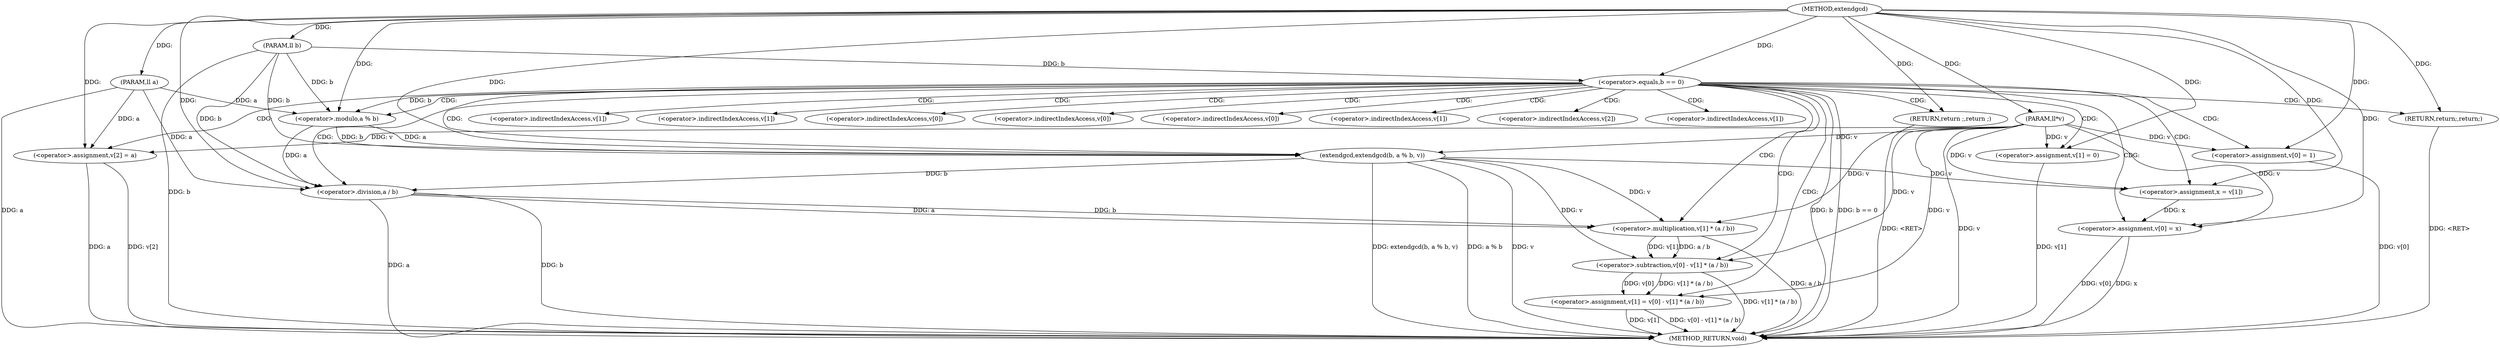 digraph "extendgcd" {  
"1000922" [label = "(METHOD,extendgcd)" ]
"1000981" [label = "(METHOD_RETURN,void)" ]
"1000923" [label = "(PARAM,ll a)" ]
"1000924" [label = "(PARAM,ll b)" ]
"1000925" [label = "(PARAM,ll*v)" ]
"1000948" [label = "(extendgcd,extendgcd(b, a % b, v))" ]
"1000955" [label = "(<operator>.assignment,x = v[1])" ]
"1000960" [label = "(<operator>.assignment,v[1] = v[0] - v[1] * (a / b))" ]
"1000975" [label = "(<operator>.assignment,v[0] = x)" ]
"1000980" [label = "(RETURN,return;,return;)" ]
"1000928" [label = "(<operator>.equals,b == 0)" ]
"1000932" [label = "(<operator>.assignment,v[0] = 1)" ]
"1000937" [label = "(<operator>.assignment,v[1] = 0)" ]
"1000942" [label = "(<operator>.assignment,v[2] = a)" ]
"1000947" [label = "(RETURN,return ;,return ;)" ]
"1000950" [label = "(<operator>.modulo,a % b)" ]
"1000964" [label = "(<operator>.subtraction,v[0] - v[1] * (a / b))" ]
"1000968" [label = "(<operator>.multiplication,v[1] * (a / b))" ]
"1000972" [label = "(<operator>.division,a / b)" ]
"1000957" [label = "(<operator>.indirectIndexAccess,v[1])" ]
"1000961" [label = "(<operator>.indirectIndexAccess,v[1])" ]
"1000976" [label = "(<operator>.indirectIndexAccess,v[0])" ]
"1000965" [label = "(<operator>.indirectIndexAccess,v[0])" ]
"1000933" [label = "(<operator>.indirectIndexAccess,v[0])" ]
"1000938" [label = "(<operator>.indirectIndexAccess,v[1])" ]
"1000943" [label = "(<operator>.indirectIndexAccess,v[2])" ]
"1000969" [label = "(<operator>.indirectIndexAccess,v[1])" ]
  "1000980" -> "1000981"  [ label = "DDG: <RET>"] 
  "1000947" -> "1000981"  [ label = "DDG: <RET>"] 
  "1000923" -> "1000981"  [ label = "DDG: a"] 
  "1000924" -> "1000981"  [ label = "DDG: b"] 
  "1000925" -> "1000981"  [ label = "DDG: v"] 
  "1000928" -> "1000981"  [ label = "DDG: b"] 
  "1000928" -> "1000981"  [ label = "DDG: b == 0"] 
  "1000948" -> "1000981"  [ label = "DDG: a % b"] 
  "1000948" -> "1000981"  [ label = "DDG: v"] 
  "1000948" -> "1000981"  [ label = "DDG: extendgcd(b, a % b, v)"] 
  "1000960" -> "1000981"  [ label = "DDG: v[1]"] 
  "1000972" -> "1000981"  [ label = "DDG: a"] 
  "1000972" -> "1000981"  [ label = "DDG: b"] 
  "1000968" -> "1000981"  [ label = "DDG: a / b"] 
  "1000964" -> "1000981"  [ label = "DDG: v[1] * (a / b)"] 
  "1000960" -> "1000981"  [ label = "DDG: v[0] - v[1] * (a / b)"] 
  "1000975" -> "1000981"  [ label = "DDG: v[0]"] 
  "1000975" -> "1000981"  [ label = "DDG: x"] 
  "1000932" -> "1000981"  [ label = "DDG: v[0]"] 
  "1000937" -> "1000981"  [ label = "DDG: v[1]"] 
  "1000942" -> "1000981"  [ label = "DDG: v[2]"] 
  "1000942" -> "1000981"  [ label = "DDG: a"] 
  "1000922" -> "1000923"  [ label = "DDG: "] 
  "1000922" -> "1000924"  [ label = "DDG: "] 
  "1000922" -> "1000925"  [ label = "DDG: "] 
  "1000948" -> "1000955"  [ label = "DDG: v"] 
  "1000925" -> "1000955"  [ label = "DDG: v"] 
  "1000964" -> "1000960"  [ label = "DDG: v[1] * (a / b)"] 
  "1000964" -> "1000960"  [ label = "DDG: v[0]"] 
  "1000955" -> "1000975"  [ label = "DDG: x"] 
  "1000922" -> "1000975"  [ label = "DDG: "] 
  "1000922" -> "1000980"  [ label = "DDG: "] 
  "1000950" -> "1000948"  [ label = "DDG: b"] 
  "1000924" -> "1000948"  [ label = "DDG: b"] 
  "1000922" -> "1000948"  [ label = "DDG: "] 
  "1000925" -> "1000948"  [ label = "DDG: v"] 
  "1000950" -> "1000948"  [ label = "DDG: a"] 
  "1000922" -> "1000955"  [ label = "DDG: "] 
  "1000925" -> "1000960"  [ label = "DDG: v"] 
  "1000925" -> "1000975"  [ label = "DDG: v"] 
  "1000924" -> "1000928"  [ label = "DDG: b"] 
  "1000922" -> "1000928"  [ label = "DDG: "] 
  "1000922" -> "1000932"  [ label = "DDG: "] 
  "1000922" -> "1000937"  [ label = "DDG: "] 
  "1000923" -> "1000942"  [ label = "DDG: a"] 
  "1000922" -> "1000942"  [ label = "DDG: "] 
  "1000922" -> "1000947"  [ label = "DDG: "] 
  "1000923" -> "1000950"  [ label = "DDG: a"] 
  "1000922" -> "1000950"  [ label = "DDG: "] 
  "1000928" -> "1000950"  [ label = "DDG: b"] 
  "1000924" -> "1000950"  [ label = "DDG: b"] 
  "1000948" -> "1000964"  [ label = "DDG: v"] 
  "1000925" -> "1000964"  [ label = "DDG: v"] 
  "1000968" -> "1000964"  [ label = "DDG: v[1]"] 
  "1000968" -> "1000964"  [ label = "DDG: a / b"] 
  "1000925" -> "1000932"  [ label = "DDG: v"] 
  "1000925" -> "1000937"  [ label = "DDG: v"] 
  "1000925" -> "1000942"  [ label = "DDG: v"] 
  "1000948" -> "1000968"  [ label = "DDG: v"] 
  "1000925" -> "1000968"  [ label = "DDG: v"] 
  "1000972" -> "1000968"  [ label = "DDG: b"] 
  "1000972" -> "1000968"  [ label = "DDG: a"] 
  "1000950" -> "1000972"  [ label = "DDG: a"] 
  "1000923" -> "1000972"  [ label = "DDG: a"] 
  "1000922" -> "1000972"  [ label = "DDG: "] 
  "1000948" -> "1000972"  [ label = "DDG: b"] 
  "1000924" -> "1000972"  [ label = "DDG: b"] 
  "1000928" -> "1000980"  [ label = "CDG: "] 
  "1000928" -> "1000933"  [ label = "CDG: "] 
  "1000928" -> "1000948"  [ label = "CDG: "] 
  "1000928" -> "1000975"  [ label = "CDG: "] 
  "1000928" -> "1000943"  [ label = "CDG: "] 
  "1000928" -> "1000961"  [ label = "CDG: "] 
  "1000928" -> "1000969"  [ label = "CDG: "] 
  "1000928" -> "1000964"  [ label = "CDG: "] 
  "1000928" -> "1000947"  [ label = "CDG: "] 
  "1000928" -> "1000955"  [ label = "CDG: "] 
  "1000928" -> "1000932"  [ label = "CDG: "] 
  "1000928" -> "1000938"  [ label = "CDG: "] 
  "1000928" -> "1000972"  [ label = "CDG: "] 
  "1000928" -> "1000957"  [ label = "CDG: "] 
  "1000928" -> "1000942"  [ label = "CDG: "] 
  "1000928" -> "1000976"  [ label = "CDG: "] 
  "1000928" -> "1000937"  [ label = "CDG: "] 
  "1000928" -> "1000960"  [ label = "CDG: "] 
  "1000928" -> "1000965"  [ label = "CDG: "] 
  "1000928" -> "1000968"  [ label = "CDG: "] 
  "1000928" -> "1000950"  [ label = "CDG: "] 
}
